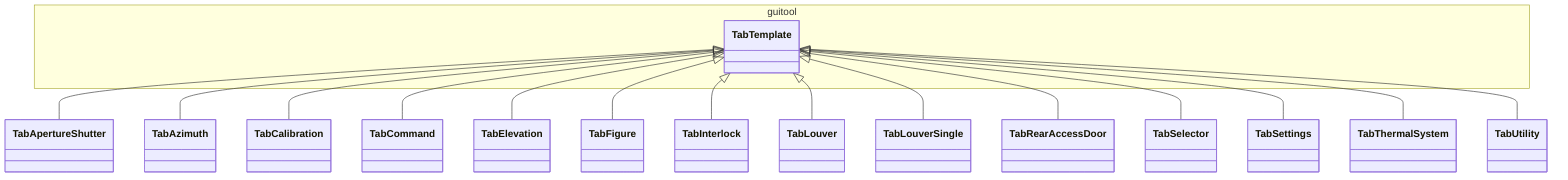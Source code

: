 classDiagram

namespace guitool {
  class TabTemplate
}

TabTemplate <|-- TabApertureShutter
TabTemplate <|-- TabAzimuth
TabTemplate <|-- TabCalibration
TabTemplate <|-- TabCommand
TabTemplate <|-- TabElevation
TabTemplate <|-- TabFigure
TabTemplate <|-- TabInterlock
TabTemplate <|-- TabLouver
TabTemplate <|-- TabLouverSingle
TabTemplate <|-- TabRearAccessDoor
TabTemplate <|-- TabSelector
TabTemplate <|-- TabSettings
TabTemplate <|-- TabThermalSystem
TabTemplate <|-- TabUtility